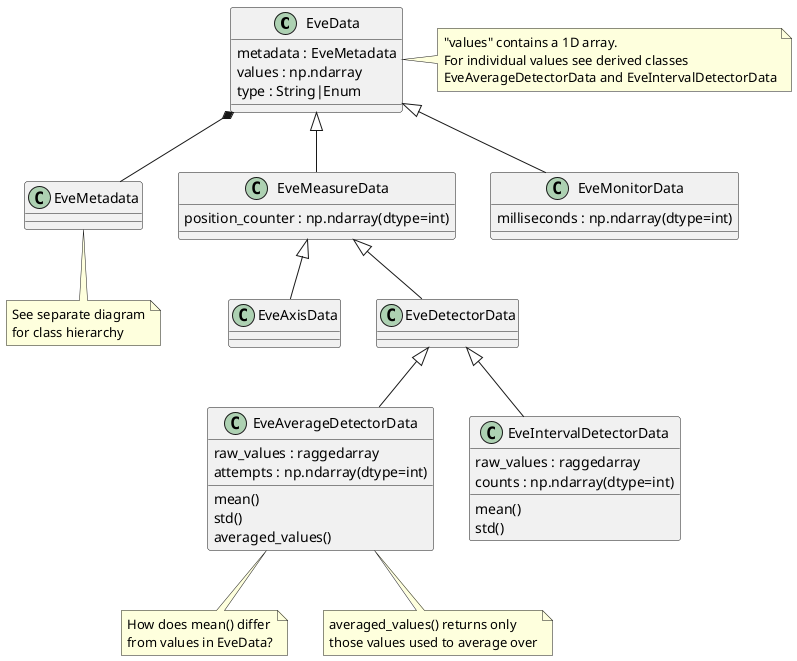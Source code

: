 @startuml

class EveData {
    metadata : EveMetadata
    values : np.ndarray
    type : String|Enum
}
note right: "values" contains a 1D array.\nFor individual values see derived classes\nEveAverageDetectorData and EveIntervalDetectorData

class EveMetadata {
}
note bottom: See separate diagram\nfor class hierarchy

class EveMeasureData {
    {field} position_counter : np.ndarray(dtype=int)
}

class EveMonitorData {
    {field} milliseconds : np.ndarray(dtype=int)
}

class EveAxisData {
}

class EveDetectorData {
}

class EveAverageDetectorData {
    raw_values : raggedarray
    {field} attempts : np.ndarray(dtype=int)
    mean()
    std()
    averaged_values()
}
note bottom: How does mean() differ\nfrom values in EveData?
note bottom of EveAverageDetectorData: averaged_values() returns only\nthose values used to average over

class EveIntervalDetectorData {
    raw_values : raggedarray
    {field} counts : np.ndarray(dtype=int)
    mean()
    std()
}

EveData *-- EveMetadata
EveData <|-- EveMeasureData
EveData <|-- EveMonitorData
EveMeasureData <|-- EveAxisData
EveMeasureData <|-- EveDetectorData
EveDetectorData <|-- EveAverageDetectorData
EveDetectorData <|-- EveIntervalDetectorData

@enduml
